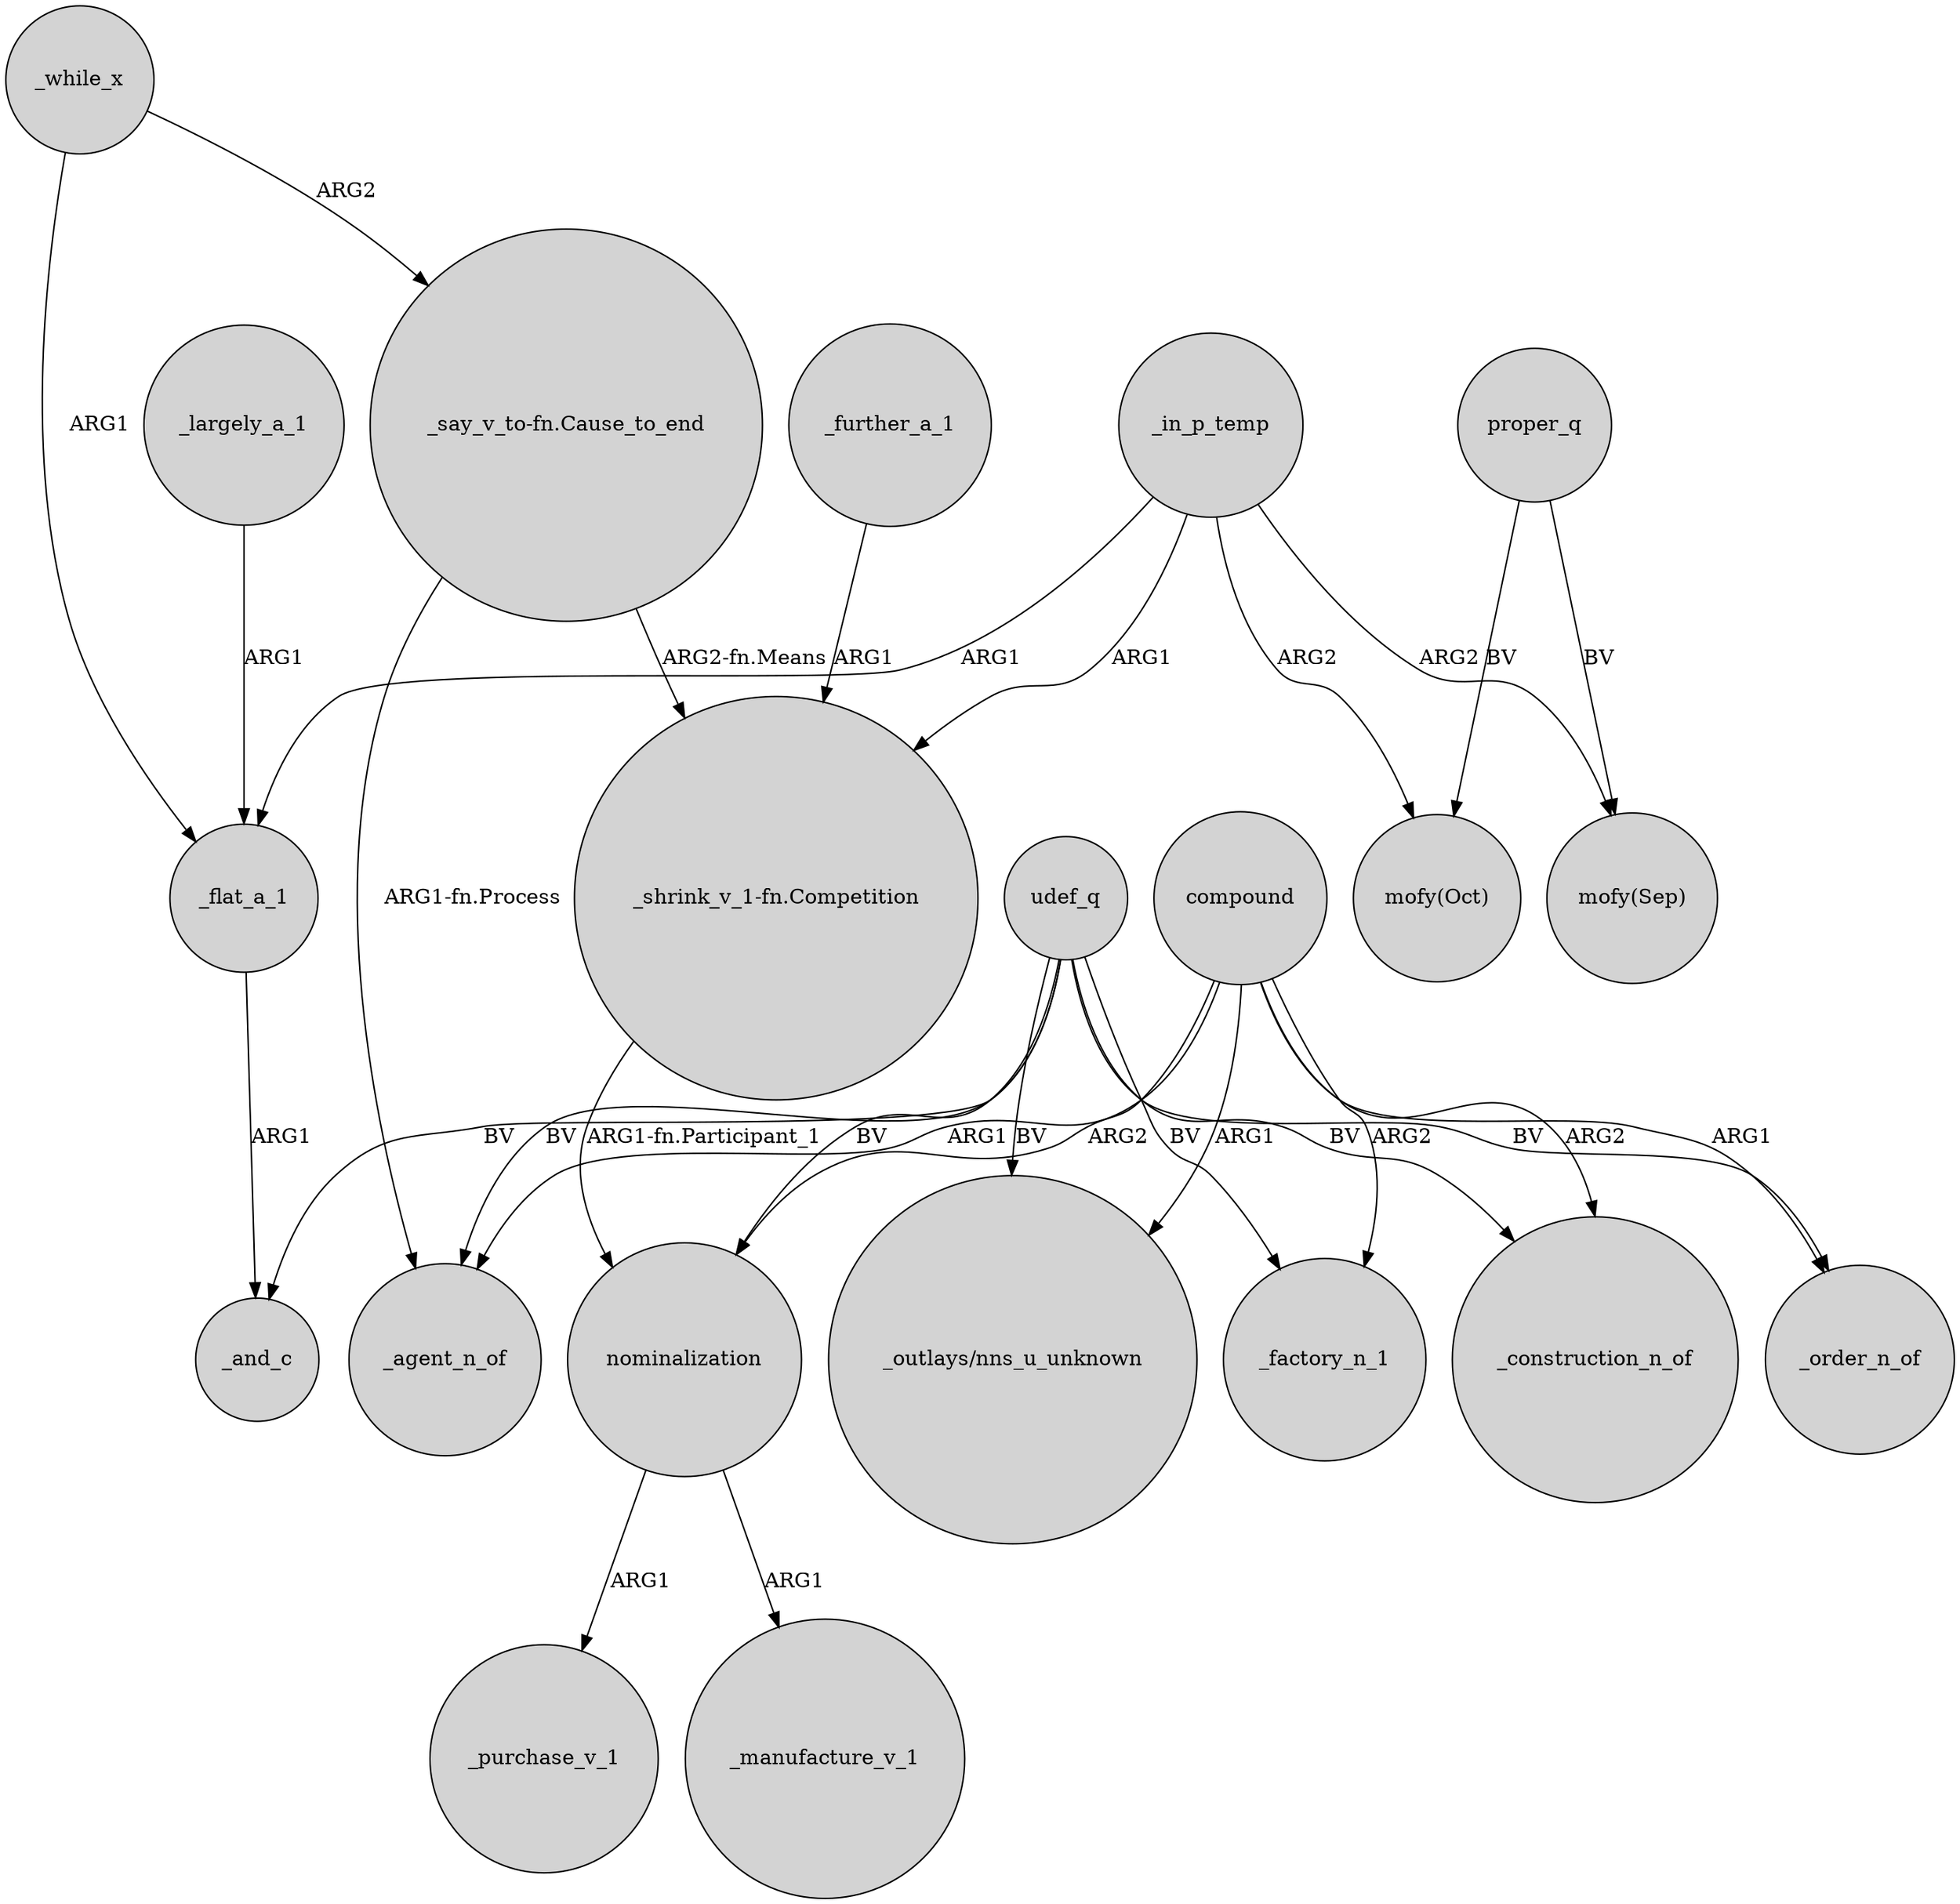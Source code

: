 digraph {
	node [shape=circle style=filled]
	compound -> _order_n_of [label=ARG1]
	"_say_v_to-fn.Cause_to_end" -> "_shrink_v_1-fn.Competition" [label="ARG2-fn.Means"]
	_flat_a_1 -> _and_c [label=ARG1]
	_in_p_temp -> "mofy(Oct)" [label=ARG2]
	_while_x -> _flat_a_1 [label=ARG1]
	_largely_a_1 -> _flat_a_1 [label=ARG1]
	compound -> _factory_n_1 [label=ARG2]
	udef_q -> nominalization [label=BV]
	udef_q -> _order_n_of [label=BV]
	nominalization -> _purchase_v_1 [label=ARG1]
	udef_q -> _and_c [label=BV]
	"_say_v_to-fn.Cause_to_end" -> _agent_n_of [label="ARG1-fn.Process"]
	udef_q -> "_outlays/nns_u_unknown" [label=BV]
	compound -> nominalization [label=ARG2]
	_while_x -> "_say_v_to-fn.Cause_to_end" [label=ARG2]
	udef_q -> _factory_n_1 [label=BV]
	_further_a_1 -> "_shrink_v_1-fn.Competition" [label=ARG1]
	udef_q -> _agent_n_of [label=BV]
	compound -> _agent_n_of [label=ARG1]
	_in_p_temp -> "_shrink_v_1-fn.Competition" [label=ARG1]
	compound -> "_outlays/nns_u_unknown" [label=ARG1]
	proper_q -> "mofy(Sep)" [label=BV]
	proper_q -> "mofy(Oct)" [label=BV]
	udef_q -> _construction_n_of [label=BV]
	"_shrink_v_1-fn.Competition" -> nominalization [label="ARG1-fn.Participant_1"]
	nominalization -> _manufacture_v_1 [label=ARG1]
	_in_p_temp -> _flat_a_1 [label=ARG1]
	compound -> _construction_n_of [label=ARG2]
	_in_p_temp -> "mofy(Sep)" [label=ARG2]
}
